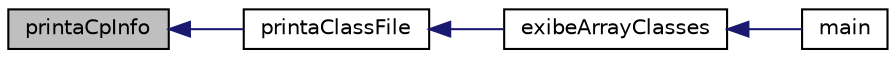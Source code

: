 digraph "printaCpInfo"
{
 // INTERACTIVE_SVG=YES
  edge [fontname="Helvetica",fontsize="10",labelfontname="Helvetica",labelfontsize="10"];
  node [fontname="Helvetica",fontsize="10",shape=record];
  rankdir="LR";
  Node80 [label="printaCpInfo",height=0.2,width=0.4,color="black", fillcolor="grey75", style="filled", fontcolor="black"];
  Node80 -> Node81 [dir="back",color="midnightblue",fontsize="10",style="solid"];
  Node81 [label="printaClassFile",height=0.2,width=0.4,color="black", fillcolor="white", style="filled",URL="$exibidor_8h.html#a157efd9bd041a04a6a6445a4fb44f3fb"];
  Node81 -> Node82 [dir="back",color="midnightblue",fontsize="10",style="solid"];
  Node82 [label="exibeArrayClasses",height=0.2,width=0.4,color="black", fillcolor="white", style="filled",URL="$main_8c.html#a4fb190a31887509a84011fe503d1583c"];
  Node82 -> Node83 [dir="back",color="midnightblue",fontsize="10",style="solid"];
  Node83 [label="main",height=0.2,width=0.4,color="black", fillcolor="white", style="filled",URL="$main_8c.html#a0ddf1224851353fc92bfbff6f499fa97"];
}
